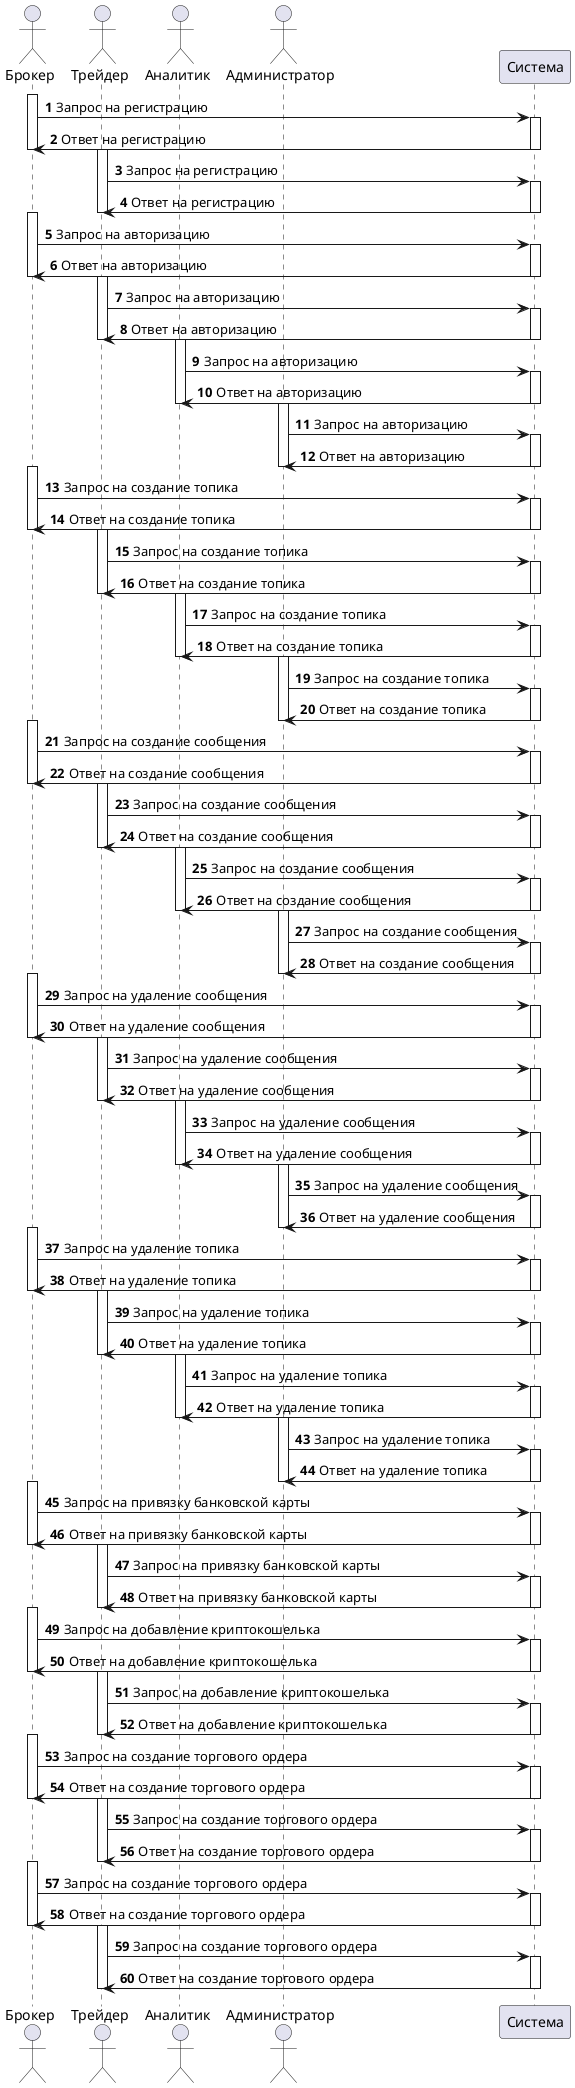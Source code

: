 @startuml test_name
    autonumber

    actor Брокер
    actor Трейдер
    actor Аналитик
    actor Администратор
    
    participant Система

    activate Брокер
        Брокер -> Система: Запрос на регистрацию

    activate Система
        Система -> Брокер: Ответ на регистрацию

    deactivate Система
    deactivate Брокер

    activate Трейдер
        Трейдер -> Система: Запрос на регистрацию

    activate Система
        Система -> Трейдер: Ответ на регистрацию

    deactivate Система
    deactivate Трейдер

    activate Брокер
        Брокер -> Система: Запрос на авторизацию

    activate Система
        Система -> Брокер: Ответ на авторизацию

    deactivate Система
    deactivate Брокер

    activate Трейдер
        Трейдер -> Система: Запрос на авторизацию

    activate Система
        Система -> Трейдер: Ответ на авторизацию

    deactivate Система
    deactivate Трейдер

    activate Аналитик
        Аналитик -> Система: Запрос на авторизацию

    activate Система
        Система -> Аналитик: Ответ на авторизацию

    deactivate Система
    deactivate Аналитик

    activate Администратор
        Администратор -> Система: Запрос на авторизацию

    activate Система
        Система -> Администратор: Ответ на авторизацию

    deactivate Система
    deactivate Администратор

    activate Брокер
        Брокер -> Система: Запрос на создание топика

    activate Система
        Система -> Брокер: Ответ на создание топика

    deactivate Система
    deactivate Брокер

    activate Трейдер
        Трейдер -> Система: Запрос на создание топика

    activate Система
        Система -> Трейдер: Ответ на создание топика

    deactivate Система
    deactivate Трейдер

    activate Аналитик
        Аналитик -> Система: Запрос на создание топика

    activate Система
        Система -> Аналитик: Ответ на создание топика

    deactivate Система
    deactivate Аналитик

    activate Администратор
        Администратор -> Система: Запрос на создание топика

    activate Система
        Система -> Администратор: Ответ на создание топика

    deactivate Система
    deactivate Администратор

    activate Брокер
        Брокер -> Система: Запрос на создание сообщения

    activate Система
        Система -> Брокер: Ответ на создание сообщения

    deactivate Система
    deactivate Брокер

    activate Трейдер
        Трейдер -> Система: Запрос на создание сообщения

    activate Система
        Система -> Трейдер: Ответ на создание сообщения

    deactivate Система
    deactivate Трейдер

    activate Аналитик
        Аналитик -> Система: Запрос на создание сообщения

    activate Система
        Система -> Аналитик: Ответ на создание сообщения

    deactivate Система
    deactivate Аналитик

    activate Администратор
        Администратор -> Система: Запрос на создание сообщения

    activate Система
        Система -> Администратор: Ответ на создание сообщения

    deactivate Система
    deactivate Администратор

    activate Брокер
        Брокер -> Система: Запрос на удаление сообщения

    activate Система
        Система -> Брокер: Ответ на удаление сообщения

    deactivate Система
    deactivate Брокер

    activate Трейдер
        Трейдер -> Система: Запрос на удаление сообщения

    activate Система
        Система -> Трейдер: Ответ на удаление сообщения

    deactivate Система
    deactivate Трейдер

    activate Аналитик
        Аналитик -> Система: Запрос на удаление сообщения

    activate Система
        Система -> Аналитик: Ответ на удаление сообщения

    deactivate Система
    deactivate Аналитик

    activate Администратор
        Администратор -> Система: Запрос на удаление сообщения

    activate Система
        Система -> Администратор: Ответ на удаление сообщения

    deactivate Система
    deactivate Администратор

    activate Брокер
        Брокер -> Система: Запрос на удаление топика

    activate Система
        Система -> Брокер: Ответ на удаление топика

    deactivate Система
    deactivate Брокер

    activate Трейдер
        Трейдер -> Система: Запрос на удаление топика

    activate Система
        Система -> Трейдер: Ответ на удаление топика

    deactivate Система
    deactivate Трейдер

    activate Аналитик
        Аналитик -> Система: Запрос на удаление топика

    activate Система
        Система -> Аналитик: Ответ на удаление топика

    deactivate Система
    deactivate Аналитик

    activate Администратор
        Администратор -> Система: Запрос на удаление топика

    activate Система
        Система -> Администратор: Ответ на удаление топика

    deactivate Система
    deactivate Администратор

    activate Брокер
        Брокер -> Система: Запрос на привязку банковской карты

    activate Система
        Система -> Брокер: Ответ на привязку банковской карты

    deactivate Брокер
    deactivate Система

    activate Трейдер
        Трейдер -> Система: Запрос на привязку банковской карты

    activate Система
        Система -> Трейдер: Ответ на привязку банковской карты

    deactivate Система
    deactivate Трейдер

    activate Брокер
        Брокер -> Система: Запрос на добавление криптокошелька

    activate Система
        Система -> Брокер: Ответ на добавление криптокошелька

    deactivate Система
    deactivate Брокер

    activate Трейдер
        Трейдер -> Система: Запрос на добавление криптокошелька

    activate Система
        Система -> Трейдер: Ответ на добавление криптокошелька

    deactivate Система
    deactivate Трейдер

    activate Брокер
        Брокер -> Система: Запрос на создание торгового ордера

    activate Система
        Система -> Брокер: Ответ на создание торгового ордера

    deactivate Система
    deactivate Брокер

    activate Трейдер
        Трейдер -> Система: Запрос на создание торгового ордера

    activate Система
        Система -> Трейдер: Ответ на создание торгового ордера

    deactivate Система
    deactivate Трейдер

    activate Брокер
        Брокер -> Система: Запрос на создание торгового ордера

    activate Система
        Система -> Брокер: Ответ на создание торгового ордера

    deactivate Система
    deactivate Брокер

    activate Трейдер
        Трейдер -> Система: Запрос на создание торгового ордера

    activate Система
        Система -> Трейдер: Ответ на создание торгового ордера

    deactivate Система
    deactivate Трейдер
@enduml